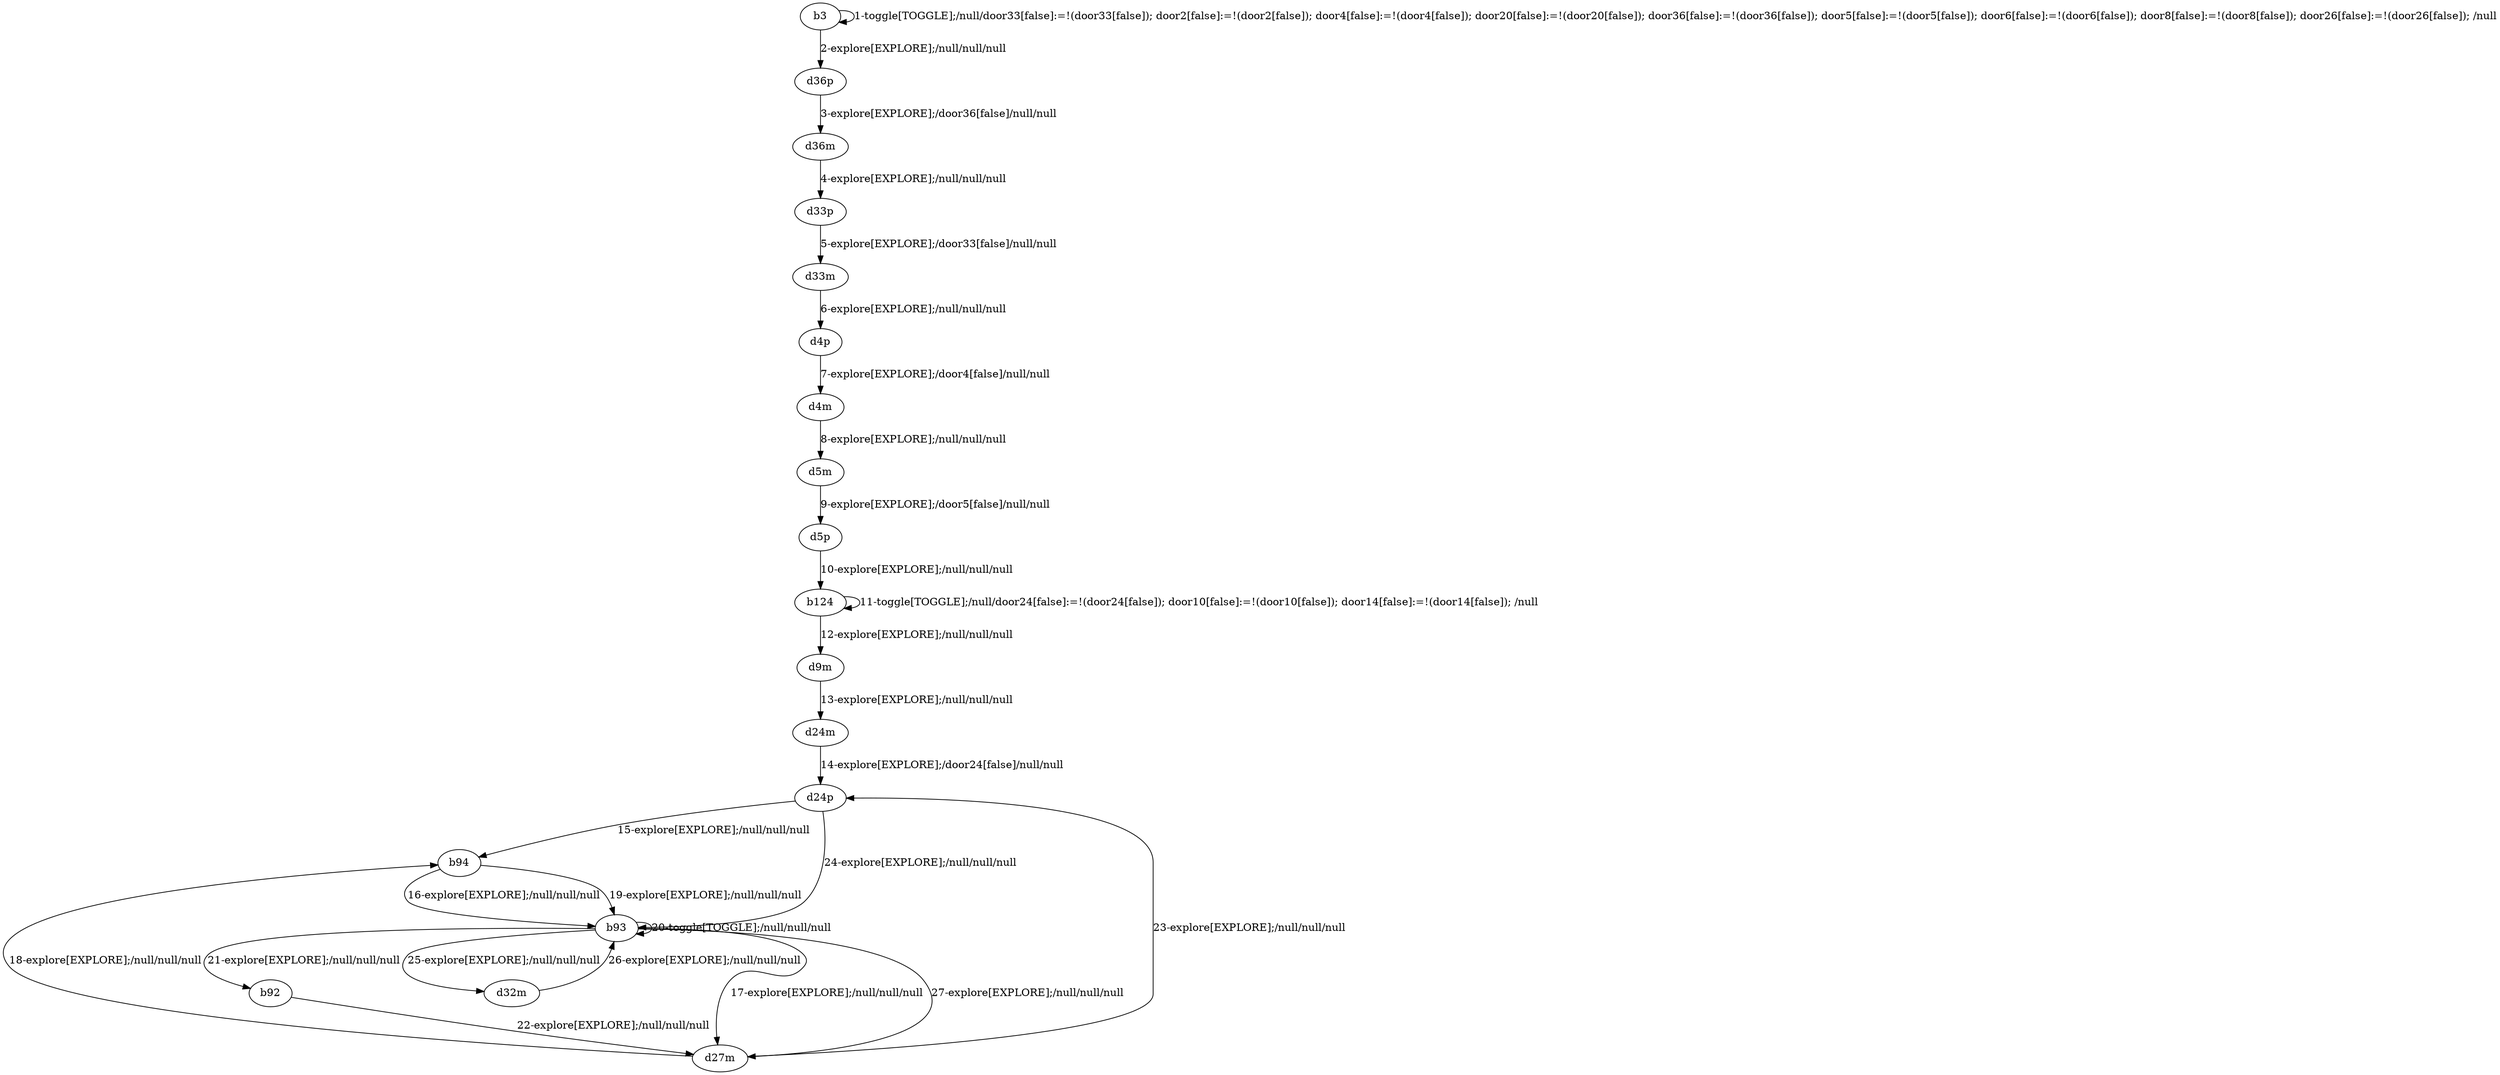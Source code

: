 # Total number of goals covered by this test: 4
# b93 --> b93
# d24p --> b93
# d27m --> d24p
# b93 --> b92

digraph g {
"b3" -> "b3" [label = "1-toggle[TOGGLE];/null/door33[false]:=!(door33[false]); door2[false]:=!(door2[false]); door4[false]:=!(door4[false]); door20[false]:=!(door20[false]); door36[false]:=!(door36[false]); door5[false]:=!(door5[false]); door6[false]:=!(door6[false]); door8[false]:=!(door8[false]); door26[false]:=!(door26[false]); /null"];
"b3" -> "d36p" [label = "2-explore[EXPLORE];/null/null/null"];
"d36p" -> "d36m" [label = "3-explore[EXPLORE];/door36[false]/null/null"];
"d36m" -> "d33p" [label = "4-explore[EXPLORE];/null/null/null"];
"d33p" -> "d33m" [label = "5-explore[EXPLORE];/door33[false]/null/null"];
"d33m" -> "d4p" [label = "6-explore[EXPLORE];/null/null/null"];
"d4p" -> "d4m" [label = "7-explore[EXPLORE];/door4[false]/null/null"];
"d4m" -> "d5m" [label = "8-explore[EXPLORE];/null/null/null"];
"d5m" -> "d5p" [label = "9-explore[EXPLORE];/door5[false]/null/null"];
"d5p" -> "b124" [label = "10-explore[EXPLORE];/null/null/null"];
"b124" -> "b124" [label = "11-toggle[TOGGLE];/null/door24[false]:=!(door24[false]); door10[false]:=!(door10[false]); door14[false]:=!(door14[false]); /null"];
"b124" -> "d9m" [label = "12-explore[EXPLORE];/null/null/null"];
"d9m" -> "d24m" [label = "13-explore[EXPLORE];/null/null/null"];
"d24m" -> "d24p" [label = "14-explore[EXPLORE];/door24[false]/null/null"];
"d24p" -> "b94" [label = "15-explore[EXPLORE];/null/null/null"];
"b94" -> "b93" [label = "16-explore[EXPLORE];/null/null/null"];
"b93" -> "d27m" [label = "17-explore[EXPLORE];/null/null/null"];
"d27m" -> "b94" [label = "18-explore[EXPLORE];/null/null/null"];
"b94" -> "b93" [label = "19-explore[EXPLORE];/null/null/null"];
"b93" -> "b93" [label = "20-toggle[TOGGLE];/null/null/null"];
"b93" -> "b92" [label = "21-explore[EXPLORE];/null/null/null"];
"b92" -> "d27m" [label = "22-explore[EXPLORE];/null/null/null"];
"d27m" -> "d24p" [label = "23-explore[EXPLORE];/null/null/null"];
"d24p" -> "b93" [label = "24-explore[EXPLORE];/null/null/null"];
"b93" -> "d32m" [label = "25-explore[EXPLORE];/null/null/null"];
"d32m" -> "b93" [label = "26-explore[EXPLORE];/null/null/null"];
"b93" -> "d27m" [label = "27-explore[EXPLORE];/null/null/null"];
}